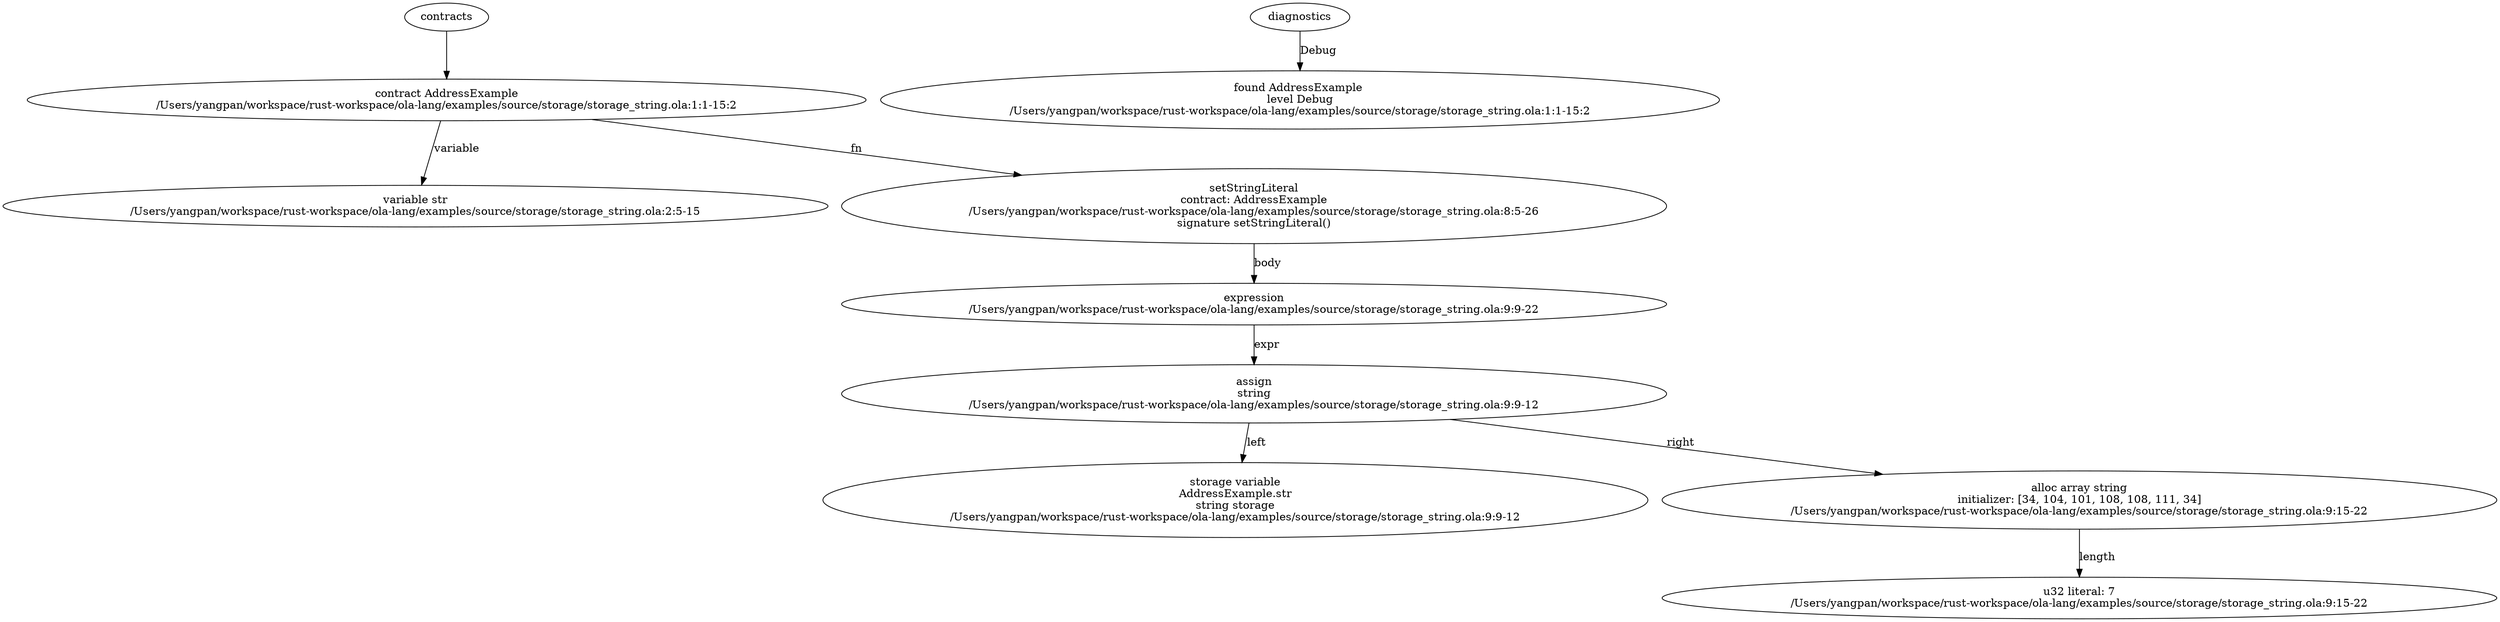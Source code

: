 strict digraph "/Users/yangpan/workspace/rust-workspace/ola-lang/examples/source/storage/storage_string.ola" {
	contract [label="contract AddressExample\n/Users/yangpan/workspace/rust-workspace/ola-lang/examples/source/storage/storage_string.ola:1:1-15:2"]
	var [label="variable str\n/Users/yangpan/workspace/rust-workspace/ola-lang/examples/source/storage/storage_string.ola:2:5-15"]
	setStringLiteral [label="setStringLiteral\ncontract: AddressExample\n/Users/yangpan/workspace/rust-workspace/ola-lang/examples/source/storage/storage_string.ola:8:5-26\nsignature setStringLiteral()"]
	expr [label="expression\n/Users/yangpan/workspace/rust-workspace/ola-lang/examples/source/storage/storage_string.ola:9:9-22"]
	assign [label="assign\nstring\n/Users/yangpan/workspace/rust-workspace/ola-lang/examples/source/storage/storage_string.ola:9:9-12"]
	storage_var [label="storage variable\nAddressExample.str\nstring storage\n/Users/yangpan/workspace/rust-workspace/ola-lang/examples/source/storage/storage_string.ola:9:9-12"]
	alloc_array [label="alloc array string\ninitializer: [34, 104, 101, 108, 108, 111, 34]\n/Users/yangpan/workspace/rust-workspace/ola-lang/examples/source/storage/storage_string.ola:9:15-22"]
	number_literal [label="u32 literal: 7\n/Users/yangpan/workspace/rust-workspace/ola-lang/examples/source/storage/storage_string.ola:9:15-22"]
	diagnostic [label="found AddressExample \nlevel Debug\n/Users/yangpan/workspace/rust-workspace/ola-lang/examples/source/storage/storage_string.ola:1:1-15:2"]
	contracts -> contract
	contract -> var [label="variable"]
	contract -> setStringLiteral [label="fn"]
	setStringLiteral -> expr [label="body"]
	expr -> assign [label="expr"]
	assign -> storage_var [label="left"]
	assign -> alloc_array [label="right"]
	alloc_array -> number_literal [label="length"]
	diagnostics -> diagnostic [label="Debug"]
}
